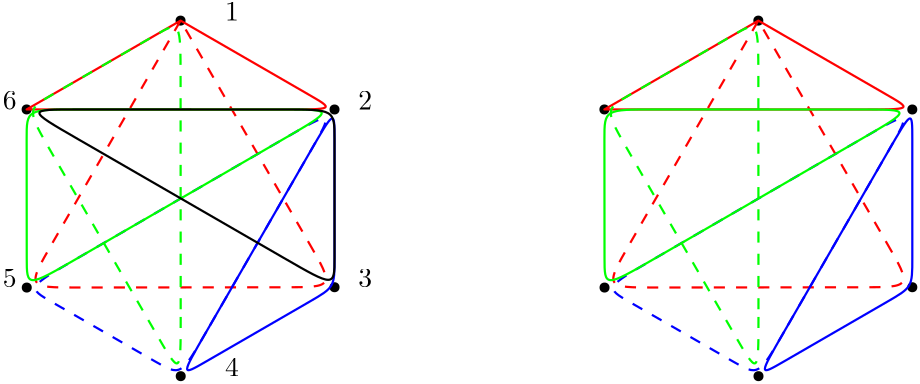 <?xml version="1.0"?>
<!DOCTYPE ipe SYSTEM "ipe.dtd">
<ipe version="70212" creator="Ipe 7.2.13">
<info created="D:20211208085950" modified="D:20211208085950"/>
<ipestyle name="basic">
<symbol name="arrow/arc(spx)">
<path stroke="sym-stroke" fill="sym-stroke" pen="sym-pen">
0 0 m
-1 0.333 l
-1 -0.333 l
h
</path>
</symbol>
<symbol name="arrow/farc(spx)">
<path stroke="sym-stroke" fill="white" pen="sym-pen">
0 0 m
-1 0.333 l
-1 -0.333 l
h
</path>
</symbol>
<symbol name="arrow/ptarc(spx)">
<path stroke="sym-stroke" fill="sym-stroke" pen="sym-pen">
0 0 m
-1 0.333 l
-0.8 0 l
-1 -0.333 l
h
</path>
</symbol>
<symbol name="arrow/fptarc(spx)">
<path stroke="sym-stroke" fill="white" pen="sym-pen">
0 0 m
-1 0.333 l
-0.8 0 l
-1 -0.333 l
h
</path>
</symbol>
<symbol name="mark/circle(sx)" transformations="translations">
<path fill="sym-stroke">
0.6 0 0 0.6 0 0 e
0.4 0 0 0.4 0 0 e
</path>
</symbol>
<symbol name="mark/disk(sx)" transformations="translations">
<path fill="sym-stroke">
0.6 0 0 0.6 0 0 e
</path>
</symbol>
<symbol name="mark/fdisk(sfx)" transformations="translations">
<group>
<path fill="sym-fill">
0.5 0 0 0.5 0 0 e
</path>
<path fill="sym-stroke" fillrule="eofill">
0.6 0 0 0.6 0 0 e
0.4 0 0 0.4 0 0 e
</path>
</group>
</symbol>
<symbol name="mark/box(sx)" transformations="translations">
<path fill="sym-stroke" fillrule="eofill">
-0.6 -0.6 m
0.6 -0.6 l
0.6 0.6 l
-0.6 0.6 l
h
-0.4 -0.4 m
0.4 -0.4 l
0.4 0.4 l
-0.4 0.4 l
h
</path>
</symbol>
<symbol name="mark/square(sx)" transformations="translations">
<path fill="sym-stroke">
-0.6 -0.6 m
0.6 -0.6 l
0.6 0.6 l
-0.6 0.6 l
h
</path>
</symbol>
<symbol name="mark/fsquare(sfx)" transformations="translations">
<group>
<path fill="sym-fill">
-0.5 -0.5 m
0.5 -0.5 l
0.5 0.5 l
-0.5 0.5 l
h
</path>
<path fill="sym-stroke" fillrule="eofill">
-0.6 -0.6 m
0.6 -0.6 l
0.6 0.6 l
-0.6 0.6 l
h
-0.4 -0.4 m
0.4 -0.4 l
0.4 0.4 l
-0.4 0.4 l
h
</path>
</group>
</symbol>
<symbol name="mark/cross(sx)" transformations="translations">
<group>
<path fill="sym-stroke">
-0.43 -0.57 m
0.57 0.43 l
0.43 0.57 l
-0.57 -0.43 l
h
</path>
<path fill="sym-stroke">
-0.43 0.57 m
0.57 -0.43 l
0.43 -0.57 l
-0.57 0.43 l
h
</path>
</group>
</symbol>
<symbol name="arrow/fnormal(spx)">
<path stroke="sym-stroke" fill="white" pen="sym-pen">
0 0 m
-1 0.333 l
-1 -0.333 l
h
</path>
</symbol>
<symbol name="arrow/pointed(spx)">
<path stroke="sym-stroke" fill="sym-stroke" pen="sym-pen">
0 0 m
-1 0.333 l
-0.8 0 l
-1 -0.333 l
h
</path>
</symbol>
<symbol name="arrow/fpointed(spx)">
<path stroke="sym-stroke" fill="white" pen="sym-pen">
0 0 m
-1 0.333 l
-0.8 0 l
-1 -0.333 l
h
</path>
</symbol>
<symbol name="arrow/linear(spx)">
<path stroke="sym-stroke" pen="sym-pen">
-1 0.333 m
0 0 l
-1 -0.333 l
</path>
</symbol>
<symbol name="arrow/fdouble(spx)">
<path stroke="sym-stroke" fill="white" pen="sym-pen">
0 0 m
-1 0.333 l
-1 -0.333 l
h
-1 0 m
-2 0.333 l
-2 -0.333 l
h
</path>
</symbol>
<symbol name="arrow/double(spx)">
<path stroke="sym-stroke" fill="sym-stroke" pen="sym-pen">
0 0 m
-1 0.333 l
-1 -0.333 l
h
-1 0 m
-2 0.333 l
-2 -0.333 l
h
</path>
</symbol>
<pen name="heavier" value="0.8"/>
<pen name="fat" value="1.2"/>
<pen name="ultrafat" value="2"/>
<symbolsize name="large" value="5"/>
<symbolsize name="small" value="2"/>
<symbolsize name="tiny" value="1.1"/>
<arrowsize name="large" value="10"/>
<arrowsize name="small" value="5"/>
<arrowsize name="tiny" value="3"/>
<color name="red" value="1 0 0"/>
<color name="green" value="0 1 0"/>
<color name="blue" value="0 0 1"/>
<color name="yellow" value="1 1 0"/>
<color name="orange" value="1 0.647 0"/>
<color name="gold" value="1 0.843 0"/>
<color name="purple" value="0.627 0.125 0.941"/>
<color name="gray" value="0.745"/>
<color name="brown" value="0.647 0.165 0.165"/>
<color name="navy" value="0 0 0.502"/>
<color name="pink" value="1 0.753 0.796"/>
<color name="seagreen" value="0.18 0.545 0.341"/>
<color name="turquoise" value="0.251 0.878 0.816"/>
<color name="violet" value="0.933 0.51 0.933"/>
<color name="darkblue" value="0 0 0.545"/>
<color name="darkcyan" value="0 0.545 0.545"/>
<color name="darkgray" value="0.663"/>
<color name="darkgreen" value="0 0.392 0"/>
<color name="darkmagenta" value="0.545 0 0.545"/>
<color name="darkorange" value="1 0.549 0"/>
<color name="darkred" value="0.545 0 0"/>
<color name="lightblue" value="0.678 0.847 0.902"/>
<color name="lightcyan" value="0.878 1 1"/>
<color name="lightgray" value="0.827"/>
<color name="lightgreen" value="0.565 0.933 0.565"/>
<color name="lightyellow" value="1 1 0.878"/>
<dashstyle name="dashed" value="[4] 0"/>
<dashstyle name="dotted" value="[1 3] 0"/>
<dashstyle name="dash dotted" value="[4 2 1 2] 0"/>
<dashstyle name="dash dot dotted" value="[4 2 1 2 1 2] 0"/>
<textsize name="large" value="\large"/>
<textsize name="Large" value="\Large"/>
<textsize name="LARGE" value="\LARGE"/>
<textsize name="huge" value="\huge"/>
<textsize name="Huge" value="\Huge"/>
<textsize name="small" value="\small"/>
<textsize name="footnote" value="\footnotesize"/>
<textsize name="tiny" value="\tiny"/>
<textstyle name="center" begin="\begin{center}" end="\end{center}"/>
<textstyle name="itemize" begin="\begin{itemize}" end="\end{itemize}"/>
<textstyle name="item" begin="\begin{itemize}\item{}" end="\end{itemize}"/>
<gridsize name="4 pts" value="4"/>
<gridsize name="8 pts (~3 mm)" value="8"/>
<gridsize name="16 pts (~6 mm)" value="16"/>
<gridsize name="32 pts (~12 mm)" value="32"/>
<gridsize name="10 pts (~3.5 mm)" value="10"/>
<gridsize name="20 pts (~7 mm)" value="20"/>
<gridsize name="14 pts (~5 mm)" value="14"/>
<gridsize name="28 pts (~10 mm)" value="28"/>
<gridsize name="56 pts (~20 mm)" value="56"/>
<anglesize name="90 deg" value="90"/>
<anglesize name="60 deg" value="60"/>
<anglesize name="45 deg" value="45"/>
<anglesize name="30 deg" value="30"/>
<anglesize name="22.5 deg" value="22.5"/>
<opacity name="10%" value="0.1"/>
<opacity name="30%" value="0.3"/>
<opacity name="50%" value="0.5"/>
<opacity name="75%" value="0.75"/>
<tiling name="falling" angle="-60" step="4" width="1"/>
<tiling name="rising" angle="30" step="4" width="1"/>
</ipestyle>
<page>
<layer name="alpha"/>
<view layers="alpha" active="alpha"/>
<use layer="alpha" name="mark/disk(sx)" pos="136.584 736.017" size="normal" stroke="black"/>
<use name="mark/disk(sx)" pos="192 768" size="normal" stroke="black"/>
<use name="mark/disk(sx)" pos="247.425 736.001" size="normal" stroke="black"/>
<use name="mark/disk(sx)" pos="247.436 672.018" size="normal" stroke="black"/>
<use name="mark/disk(sx)" pos="192.059 640" size="normal" stroke="black"/>
<use name="mark/disk(sx)" pos="136.634 671.897" size="normal" stroke="black"/>
<text transformations="translations" pos="128 736" stroke="black" type="label" width="4.981" height="6.42" depth="0" valign="baseline" style="math">6</text>
<text transformations="translations" pos="128 672" stroke="black" type="label" width="4.981" height="6.42" depth="0" valign="baseline" style="math">5</text>
<text transformations="translations" pos="208 640" stroke="black" type="label" width="4.981" height="6.42" depth="0" valign="baseline" style="math">4</text>
<text transformations="translations" pos="256 672" stroke="black" type="label" width="4.981" height="6.42" depth="0" valign="baseline" style="math">3</text>
<text transformations="translations" pos="256 736" stroke="black" type="label" width="4.981" height="6.42" depth="0" valign="baseline" style="math">2</text>
<text transformations="translations" pos="208 768" stroke="black" type="label" width="4.981" height="6.42" depth="0" valign="baseline" style="math">1</text>
<path stroke="red" pen="heavier">
192 768
247.425 736.001
247.425 736.001
136.584 736.017
136.584 736.017
136.584 736.017
192 768
192 768 u
</path>
<path stroke="red" dash="dashed" pen="heavier">
192 768
247.436 672.018
247.436 672.018
136.634 671.897
136.634 671.897
192 768
192 768 u
</path>
<path stroke="blue" pen="heavier">
247.425 736.001
247.436 672.018
247.436 672.018
192.059 640
192.059 640
247.425 736.001 u
</path>
<path stroke="blue" dash="dashed" pen="heavier">
247.425 736.001
192.059 640
192.059 640
136.634 671.897
136.634 671.897
247.425 736.001 u
</path>
<path stroke="green" dash="dashed" pen="heavier">
192 768
192.059 640
192.059 640
136.584 736.017
136.584 736.017
192 768 u
</path>
<path stroke="green" pen="heavier">
136.634 671.897
136.584 736.017
136.584 736.017
247.425 736.001
247.425 736.001
136.634 671.897 u
</path>
<path stroke="black" pen="heavier">
247.425 736.001
247.436 672.018
247.436 672.018
136.584 736.017
136.584 736.017
247.425 736.001 u
</path>
<use matrix="1 0 0 1 208 0" name="mark/disk(sx)" pos="136.584 736.017" size="normal" stroke="black"/>
<use matrix="1 0 0 1 208 0" name="mark/disk(sx)" pos="192 768" size="normal" stroke="black"/>
<use matrix="1 0 0 1 208 0" name="mark/disk(sx)" pos="247.425 736.001" size="normal" stroke="black"/>
<use matrix="1 0 0 1 208 0" name="mark/disk(sx)" pos="247.436 672.018" size="normal" stroke="black"/>
<use matrix="1 0 0 1 208 0" name="mark/disk(sx)" pos="192.059 640" size="normal" stroke="black"/>
<use matrix="1 0 0 1 208 0" name="mark/disk(sx)" pos="136.634 671.897" size="normal" stroke="black"/>
<path matrix="1 0 0 1 208 0" stroke="red" pen="heavier">
192 768
247.425 736.001
247.425 736.001
136.584 736.017
136.584 736.017
136.584 736.017
192 768
192 768 u
</path>
<path matrix="1 0 0 1 208 0" stroke="red" dash="dashed" pen="heavier">
192 768
247.436 672.018
247.436 672.018
136.634 671.897
136.634 671.897
192 768
192 768 u
</path>
<path matrix="1 0 0 1 208 0" stroke="blue" pen="heavier">
247.425 736.001
247.436 672.018
247.436 672.018
192.059 640
192.059 640
247.425 736.001 u
</path>
<path matrix="1 0 0 1 208 0" stroke="blue" dash="dashed" pen="heavier">
247.425 736.001
192.059 640
192.059 640
136.634 671.897
136.634 671.897
247.425 736.001 u
</path>
<path matrix="1 0 0 1 208 0" stroke="green" dash="dashed" pen="heavier">
192 768
192.059 640
192.059 640
136.584 736.017
136.584 736.017
192 768 u
</path>
<path stroke="green" pen="heavier">
344.584 736.017
344.634 671.897
344.634 671.897
455.425 736.001
455.425 736.001
344.584 736.017 u
</path>
</page>
</ipe>
